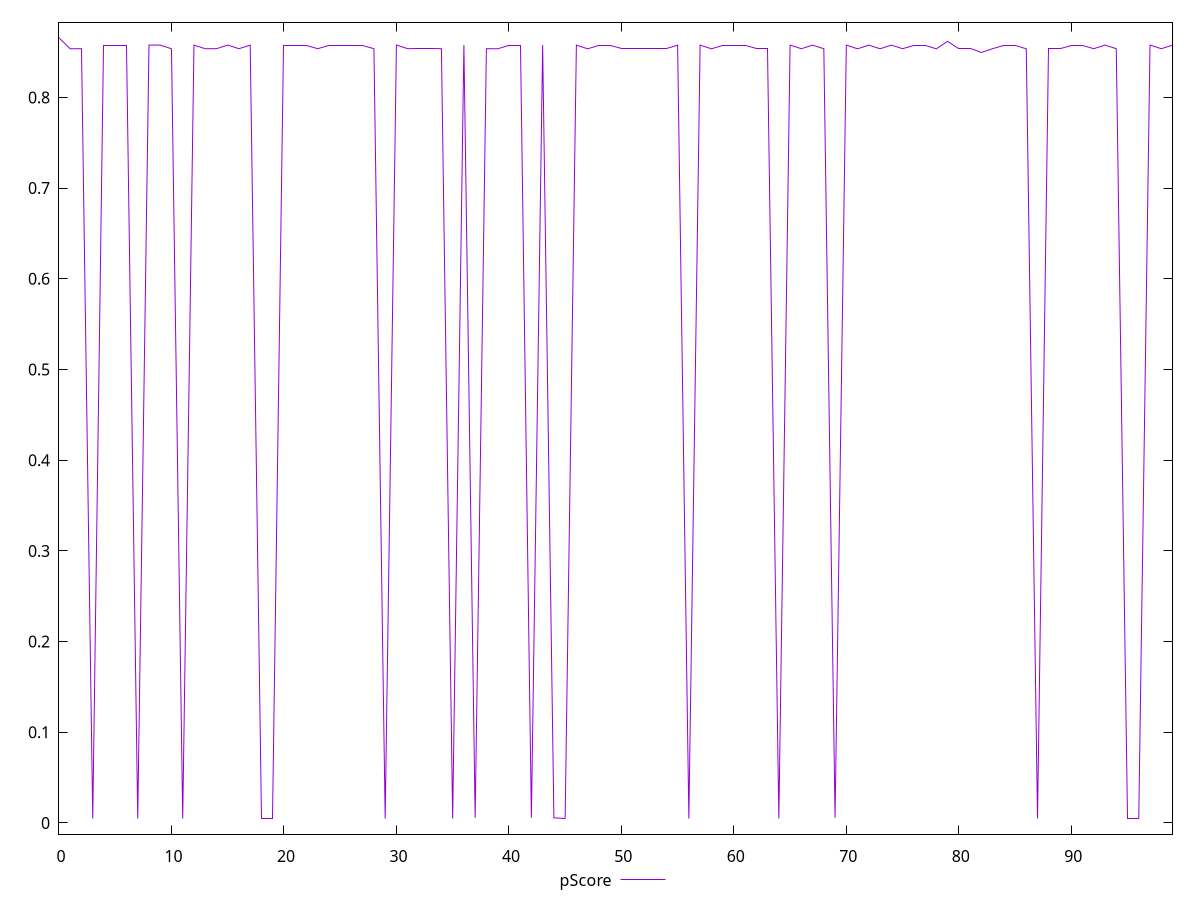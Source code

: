 reset

$pScore <<EOF
0 0.8655959825000461
1 0.8535851789800423
2 0.8537048253165158
3 0.004894655520471081
4 0.8576675421324995
5 0.8576675421324995
6 0.8576675421324995
7 0.004912971260002841
8 0.8577468142243491
9 0.8576675421324995
10 0.8535851789800423
11 0.004912971260002841
12 0.8576675421324995
13 0.8536450047791698
14 0.8537048253165158
15 0.8576675421324995
16 0.8537048253165158
17 0.8576675421324995
18 0.004912971260002841
19 0.004912971260002841
20 0.8576675421324995
21 0.8576675421324995
22 0.8576675421324995
23 0.8537048253165158
24 0.8576675421324995
25 0.8576675421324995
26 0.8576675421324995
27 0.8576675421324995
28 0.8537048253165158
29 0.004894105416331451
30 0.8577468142243491
31 0.8537048253165158
32 0.8535851789800423
33 0.8535851789800423
34 0.8537048253165158
35 0.004912971260002841
36 0.8576675421324995
37 0.005659028129691768
38 0.8537048253165158
39 0.8535851789800423
40 0.8576675421324995
41 0.8576675421324995
42 0.005659677107154648
43 0.8576675421324995
44 0.00568128582706845
45 0.004912971260002841
46 0.8576675421324995
47 0.8535851789800423
48 0.8576675421324995
49 0.8576675421324995
50 0.8535851789800423
51 0.8535851789800423
52 0.8537048253165158
53 0.8537048253165158
54 0.8537048253165158
55 0.8576675421324995
56 0.004894105416331451
57 0.8576675421324995
58 0.8535851789800423
59 0.8576675421324995
60 0.8576675421324995
61 0.8576675421324995
62 0.8537048253165158
63 0.8537048253165158
64 0.004912971260002841
65 0.8576675421324995
66 0.8537048253165158
67 0.8576675421324995
68 0.8536450047791698
69 0.005659352607831847
70 0.8576675421324995
71 0.8535851789800423
72 0.8576675421324995
73 0.8535851789800423
74 0.8576675421324995
75 0.8537048253165158
76 0.8576675421324995
77 0.8576675421324995
78 0.8535851789800423
79 0.8617959756539759
80 0.8537048253165158
81 0.8537048253165158
82 0.8495249885753786
83 0.8537048253165158
84 0.8576675421324995
85 0.8576675421324995
86 0.8535851789800423
87 0.004912971260002841
88 0.8537048253165158
89 0.8537048253165158
90 0.8576675421324995
91 0.8576675421324995
92 0.8537048253165158
93 0.8576675421324995
94 0.8537048253165158
95 0.004912971260002841
96 0.004894105416331451
97 0.8577468142243491
98 0.8537048253165158
99 0.8576675421324995
EOF

set key outside below
set xrange [0:99]
set yrange [-0.012319932125342842:0.8828100200417204]
set trange [-0.012319932125342842:0.8828100200417204]
set terminal svg size 640, 500 enhanced background rgb 'white'
set output "reports/report_00032_2021-02-25T10-28-15.087Z/cumulative-layout-shift/samples/astro/pScore/values.svg"

plot $pScore title "pScore" with line

reset
